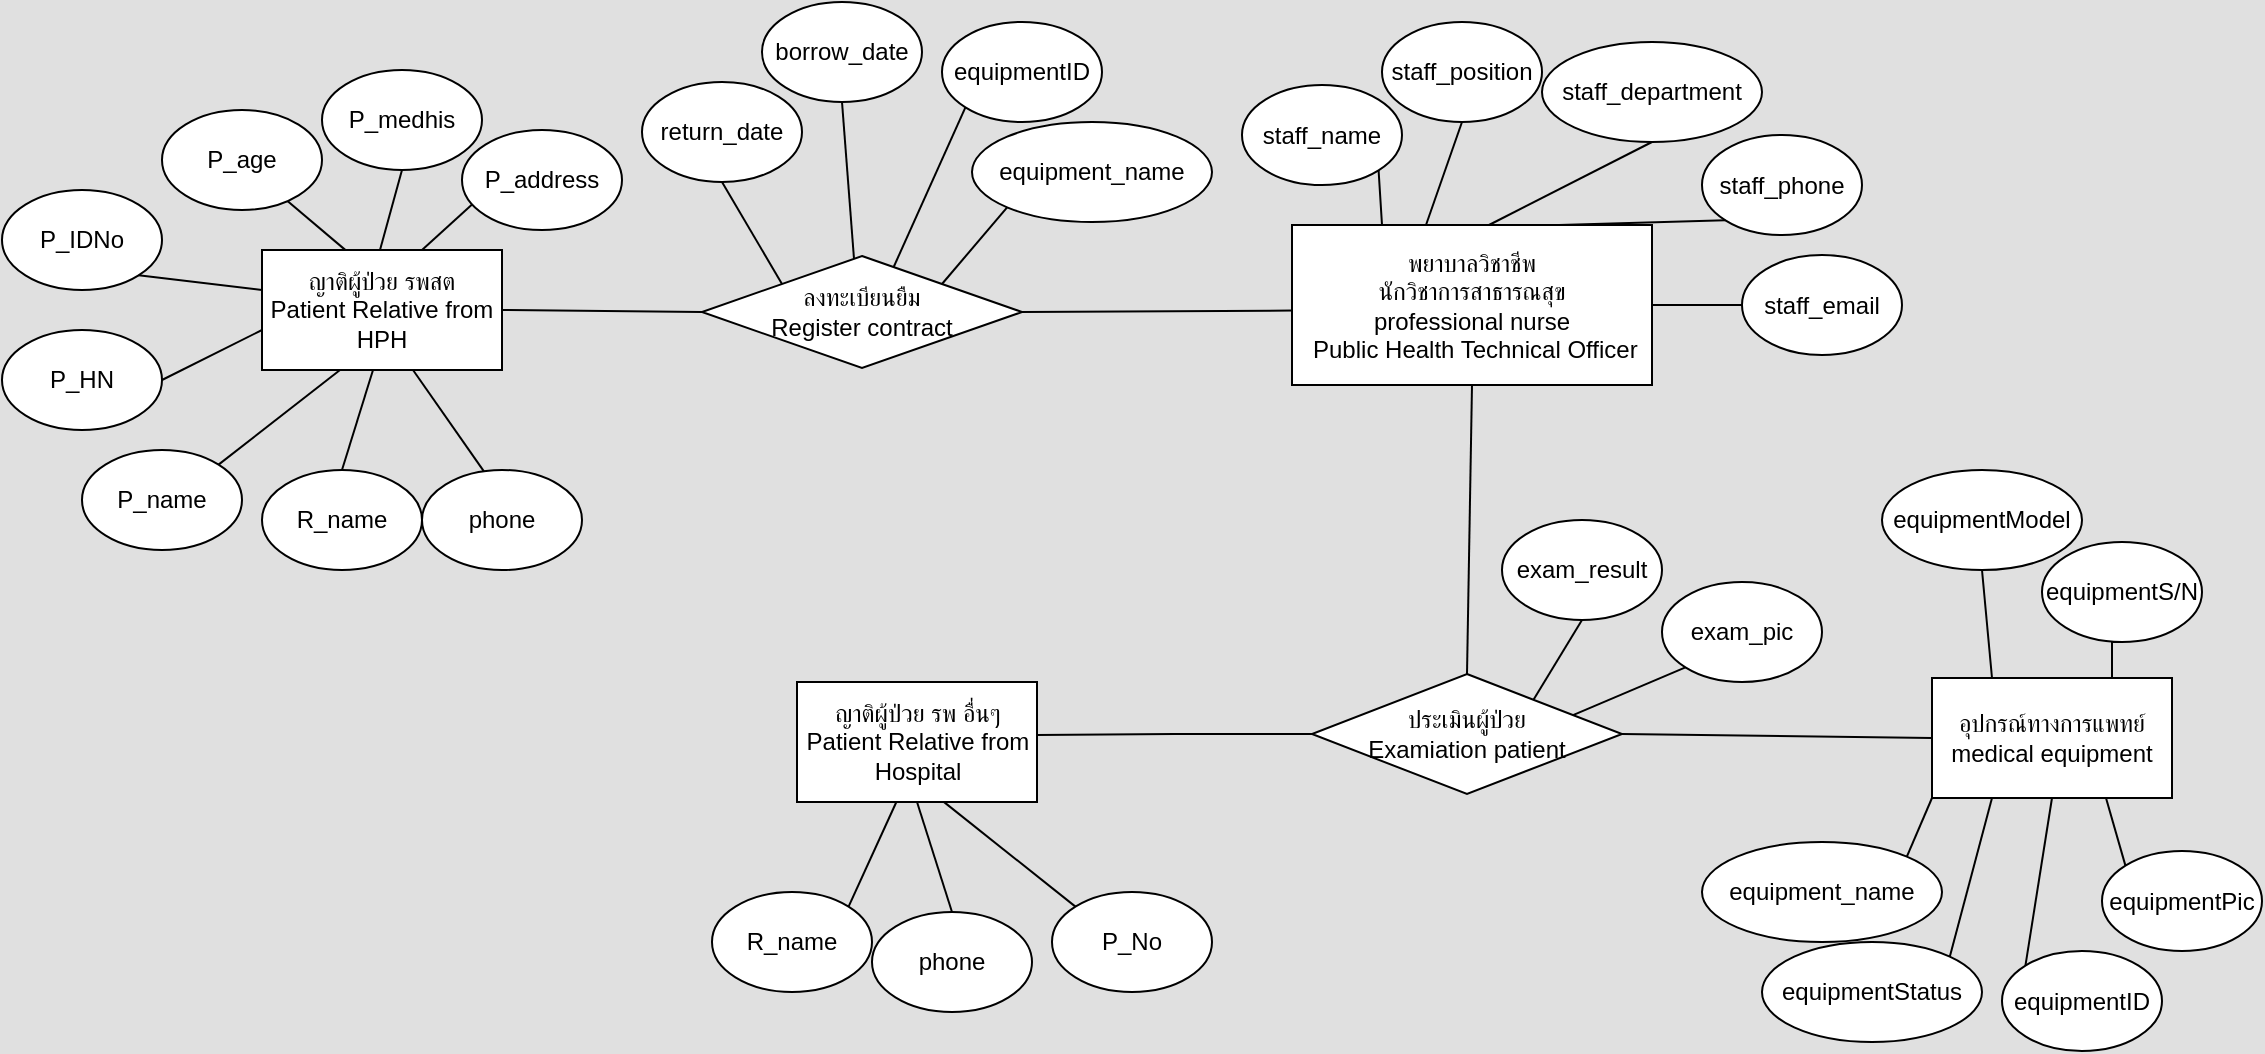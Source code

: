 <mxfile version="24.3.1" type="device">
  <diagram name="Page-1" id="AXQzxZPeRJ-sjg1GJKHG">
    <mxGraphModel dx="1313" dy="663" grid="1" gridSize="10" guides="1" tooltips="1" connect="1" arrows="1" fold="1" page="1" pageScale="1" pageWidth="1169" pageHeight="827" background="#E0E0E0" math="0" shadow="0">
      <root>
        <mxCell id="0" />
        <mxCell id="1" parent="0" />
        <mxCell id="S1GzVRRmtlZRb4Uh5KsV-54" style="rounded=0;orthogonalLoop=1;jettySize=auto;html=1;exitX=0.5;exitY=0;exitDx=0;exitDy=0;entryX=0.5;entryY=1;entryDx=0;entryDy=0;endArrow=none;endFill=0;" edge="1" parent="1" source="S1GzVRRmtlZRb4Uh5KsV-52" target="S1GzVRRmtlZRb4Uh5KsV-2">
          <mxGeometry relative="1" as="geometry" />
        </mxCell>
        <mxCell id="S1GzVRRmtlZRb4Uh5KsV-56" style="rounded=0;orthogonalLoop=1;jettySize=auto;html=1;exitX=1;exitY=0.5;exitDx=0;exitDy=0;entryX=0;entryY=0.5;entryDx=0;entryDy=0;endArrow=none;endFill=0;" edge="1" parent="1" source="S1GzVRRmtlZRb4Uh5KsV-52" target="S1GzVRRmtlZRb4Uh5KsV-6">
          <mxGeometry relative="1" as="geometry" />
        </mxCell>
        <mxCell id="S1GzVRRmtlZRb4Uh5KsV-74" value="" style="group" vertex="1" connectable="0" parent="1">
          <mxGeometry x="30" y="164" width="310" height="250" as="geometry" />
        </mxCell>
        <mxCell id="S1GzVRRmtlZRb4Uh5KsV-1" value="ญาติผู้ป่วย รพสต&lt;br&gt;Patient Relative from HPH" style="rounded=0;whiteSpace=wrap;html=1;" vertex="1" parent="S1GzVRRmtlZRb4Uh5KsV-74">
          <mxGeometry x="130" y="90" width="120" height="60" as="geometry" />
        </mxCell>
        <mxCell id="S1GzVRRmtlZRb4Uh5KsV-13" value="P_name" style="ellipse;whiteSpace=wrap;html=1;" vertex="1" parent="S1GzVRRmtlZRb4Uh5KsV-74">
          <mxGeometry x="40" y="190" width="80" height="50" as="geometry" />
        </mxCell>
        <mxCell id="S1GzVRRmtlZRb4Uh5KsV-16" value="P_HN" style="ellipse;whiteSpace=wrap;html=1;" vertex="1" parent="S1GzVRRmtlZRb4Uh5KsV-74">
          <mxGeometry y="130" width="80" height="50" as="geometry" />
        </mxCell>
        <mxCell id="S1GzVRRmtlZRb4Uh5KsV-17" value="P_IDNo" style="ellipse;whiteSpace=wrap;html=1;" vertex="1" parent="S1GzVRRmtlZRb4Uh5KsV-74">
          <mxGeometry y="60" width="80" height="50" as="geometry" />
        </mxCell>
        <mxCell id="S1GzVRRmtlZRb4Uh5KsV-19" value="P_age" style="ellipse;whiteSpace=wrap;html=1;" vertex="1" parent="S1GzVRRmtlZRb4Uh5KsV-74">
          <mxGeometry x="80" y="20" width="80" height="50" as="geometry" />
        </mxCell>
        <mxCell id="S1GzVRRmtlZRb4Uh5KsV-20" value="P_address" style="ellipse;whiteSpace=wrap;html=1;" vertex="1" parent="S1GzVRRmtlZRb4Uh5KsV-74">
          <mxGeometry x="230" y="30" width="80" height="50" as="geometry" />
        </mxCell>
        <mxCell id="S1GzVRRmtlZRb4Uh5KsV-21" value="P_medhis" style="ellipse;whiteSpace=wrap;html=1;" vertex="1" parent="S1GzVRRmtlZRb4Uh5KsV-74">
          <mxGeometry x="160" width="80" height="50" as="geometry" />
        </mxCell>
        <mxCell id="S1GzVRRmtlZRb4Uh5KsV-47" value="phone" style="ellipse;whiteSpace=wrap;html=1;" vertex="1" parent="S1GzVRRmtlZRb4Uh5KsV-74">
          <mxGeometry x="210" y="200" width="80" height="50" as="geometry" />
        </mxCell>
        <mxCell id="S1GzVRRmtlZRb4Uh5KsV-48" value="R_name" style="ellipse;whiteSpace=wrap;html=1;" vertex="1" parent="S1GzVRRmtlZRb4Uh5KsV-74">
          <mxGeometry x="130" y="200" width="80" height="50" as="geometry" />
        </mxCell>
        <mxCell id="S1GzVRRmtlZRb4Uh5KsV-62" value="" style="endArrow=none;html=1;rounded=0;exitX=0.348;exitY=0.001;exitDx=0;exitDy=0;exitPerimeter=0;entryX=0.786;entryY=0.912;entryDx=0;entryDy=0;entryPerimeter=0;" edge="1" parent="S1GzVRRmtlZRb4Uh5KsV-74" source="S1GzVRRmtlZRb4Uh5KsV-1" target="S1GzVRRmtlZRb4Uh5KsV-19">
          <mxGeometry width="50" height="50" relative="1" as="geometry">
            <mxPoint x="420" y="190" as="sourcePoint" />
            <mxPoint x="470" y="140" as="targetPoint" />
          </mxGeometry>
        </mxCell>
        <mxCell id="S1GzVRRmtlZRb4Uh5KsV-63" value="" style="endArrow=none;html=1;rounded=0;exitX=0.348;exitY=0.001;exitDx=0;exitDy=0;exitPerimeter=0;entryX=0.5;entryY=1;entryDx=0;entryDy=0;" edge="1" parent="S1GzVRRmtlZRb4Uh5KsV-74" target="S1GzVRRmtlZRb4Uh5KsV-21">
          <mxGeometry width="50" height="50" relative="1" as="geometry">
            <mxPoint x="189" y="90" as="sourcePoint" />
            <mxPoint x="160" y="66" as="targetPoint" />
          </mxGeometry>
        </mxCell>
        <mxCell id="S1GzVRRmtlZRb4Uh5KsV-64" value="" style="endArrow=none;html=1;rounded=0;exitX=0.348;exitY=0.001;exitDx=0;exitDy=0;exitPerimeter=0;entryX=0.061;entryY=0.747;entryDx=0;entryDy=0;entryPerimeter=0;" edge="1" parent="S1GzVRRmtlZRb4Uh5KsV-74" target="S1GzVRRmtlZRb4Uh5KsV-20">
          <mxGeometry width="50" height="50" relative="1" as="geometry">
            <mxPoint x="210" y="90" as="sourcePoint" />
            <mxPoint x="221" y="50" as="targetPoint" />
          </mxGeometry>
        </mxCell>
        <mxCell id="S1GzVRRmtlZRb4Uh5KsV-65" value="" style="endArrow=none;html=1;rounded=0;exitX=0.348;exitY=0.001;exitDx=0;exitDy=0;exitPerimeter=0;entryX=1;entryY=1;entryDx=0;entryDy=0;" edge="1" parent="S1GzVRRmtlZRb4Uh5KsV-74" target="S1GzVRRmtlZRb4Uh5KsV-17">
          <mxGeometry width="50" height="50" relative="1" as="geometry">
            <mxPoint x="130" y="110" as="sourcePoint" />
            <mxPoint x="101" y="86" as="targetPoint" />
          </mxGeometry>
        </mxCell>
        <mxCell id="S1GzVRRmtlZRb4Uh5KsV-66" value="" style="endArrow=none;html=1;rounded=0;exitX=0.348;exitY=0.001;exitDx=0;exitDy=0;exitPerimeter=0;entryX=1;entryY=0.5;entryDx=0;entryDy=0;" edge="1" parent="S1GzVRRmtlZRb4Uh5KsV-74" target="S1GzVRRmtlZRb4Uh5KsV-16">
          <mxGeometry width="50" height="50" relative="1" as="geometry">
            <mxPoint x="130" y="130" as="sourcePoint" />
            <mxPoint x="101" y="106" as="targetPoint" />
          </mxGeometry>
        </mxCell>
        <mxCell id="S1GzVRRmtlZRb4Uh5KsV-67" value="" style="endArrow=none;html=1;rounded=0;exitX=0.348;exitY=0.001;exitDx=0;exitDy=0;exitPerimeter=0;entryX=1;entryY=0;entryDx=0;entryDy=0;" edge="1" parent="S1GzVRRmtlZRb4Uh5KsV-74" target="S1GzVRRmtlZRb4Uh5KsV-13">
          <mxGeometry width="50" height="50" relative="1" as="geometry">
            <mxPoint x="169" y="150" as="sourcePoint" />
            <mxPoint x="140" y="126" as="targetPoint" />
          </mxGeometry>
        </mxCell>
        <mxCell id="S1GzVRRmtlZRb4Uh5KsV-68" value="" style="endArrow=none;html=1;rounded=0;exitX=0.5;exitY=0;exitDx=0;exitDy=0;entryX=0.786;entryY=0.912;entryDx=0;entryDy=0;entryPerimeter=0;" edge="1" parent="S1GzVRRmtlZRb4Uh5KsV-74" source="S1GzVRRmtlZRb4Uh5KsV-48">
          <mxGeometry width="50" height="50" relative="1" as="geometry">
            <mxPoint x="214.5" y="174" as="sourcePoint" />
            <mxPoint x="185.5" y="150" as="targetPoint" />
          </mxGeometry>
        </mxCell>
        <mxCell id="S1GzVRRmtlZRb4Uh5KsV-69" value="" style="endArrow=none;html=1;rounded=0;exitX=0.387;exitY=0.014;exitDx=0;exitDy=0;exitPerimeter=0;entryX=0.786;entryY=0.912;entryDx=0;entryDy=0;entryPerimeter=0;" edge="1" parent="S1GzVRRmtlZRb4Uh5KsV-74" source="S1GzVRRmtlZRb4Uh5KsV-47">
          <mxGeometry width="50" height="50" relative="1" as="geometry">
            <mxPoint x="234.5" y="174" as="sourcePoint" />
            <mxPoint x="205.5" y="150" as="targetPoint" />
          </mxGeometry>
        </mxCell>
        <mxCell id="S1GzVRRmtlZRb4Uh5KsV-75" value="" style="group" vertex="1" connectable="0" parent="1">
          <mxGeometry x="350" y="130" width="285" height="183" as="geometry" />
        </mxCell>
        <mxCell id="S1GzVRRmtlZRb4Uh5KsV-10" value="ลงทะเบียนยืม&lt;br&gt;Register contract" style="rhombus;whiteSpace=wrap;html=1;" vertex="1" parent="S1GzVRRmtlZRb4Uh5KsV-75">
          <mxGeometry x="30" y="127" width="160" height="56" as="geometry" />
        </mxCell>
        <mxCell id="S1GzVRRmtlZRb4Uh5KsV-23" value="borrow_date" style="ellipse;whiteSpace=wrap;html=1;" vertex="1" parent="S1GzVRRmtlZRb4Uh5KsV-75">
          <mxGeometry x="60" width="80" height="50" as="geometry" />
        </mxCell>
        <mxCell id="S1GzVRRmtlZRb4Uh5KsV-24" value="return_date" style="ellipse;whiteSpace=wrap;html=1;" vertex="1" parent="S1GzVRRmtlZRb4Uh5KsV-75">
          <mxGeometry y="40" width="80" height="50" as="geometry" />
        </mxCell>
        <mxCell id="S1GzVRRmtlZRb4Uh5KsV-31" value="equipmentID" style="ellipse;whiteSpace=wrap;html=1;" vertex="1" parent="S1GzVRRmtlZRb4Uh5KsV-75">
          <mxGeometry x="150" y="10" width="80" height="50" as="geometry" />
        </mxCell>
        <mxCell id="S1GzVRRmtlZRb4Uh5KsV-32" value="equipment_name" style="ellipse;whiteSpace=wrap;html=1;" vertex="1" parent="S1GzVRRmtlZRb4Uh5KsV-75">
          <mxGeometry x="165" y="60" width="120" height="50" as="geometry" />
        </mxCell>
        <mxCell id="S1GzVRRmtlZRb4Uh5KsV-70" value="" style="endArrow=none;html=1;rounded=0;exitX=1;exitY=0;exitDx=0;exitDy=0;entryX=0;entryY=1;entryDx=0;entryDy=0;" edge="1" parent="S1GzVRRmtlZRb4Uh5KsV-75" source="S1GzVRRmtlZRb4Uh5KsV-10" target="S1GzVRRmtlZRb4Uh5KsV-32">
          <mxGeometry width="50" height="50" relative="1" as="geometry">
            <mxPoint x="150" y="140" as="sourcePoint" />
            <mxPoint x="175" y="117" as="targetPoint" />
          </mxGeometry>
        </mxCell>
        <mxCell id="S1GzVRRmtlZRb4Uh5KsV-71" value="" style="endArrow=none;html=1;rounded=0;exitX=0.599;exitY=0.098;exitDx=0;exitDy=0;exitPerimeter=0;entryX=0;entryY=1;entryDx=0;entryDy=0;" edge="1" parent="S1GzVRRmtlZRb4Uh5KsV-75" source="S1GzVRRmtlZRb4Uh5KsV-10" target="S1GzVRRmtlZRb4Uh5KsV-31">
          <mxGeometry width="50" height="50" relative="1" as="geometry">
            <mxPoint x="125" y="133" as="sourcePoint" />
            <mxPoint x="150" y="110" as="targetPoint" />
          </mxGeometry>
        </mxCell>
        <mxCell id="S1GzVRRmtlZRb4Uh5KsV-72" value="" style="endArrow=none;html=1;rounded=0;exitX=0.475;exitY=0.025;exitDx=0;exitDy=0;exitPerimeter=0;entryX=0.5;entryY=1;entryDx=0;entryDy=0;" edge="1" parent="S1GzVRRmtlZRb4Uh5KsV-75" source="S1GzVRRmtlZRb4Uh5KsV-10" target="S1GzVRRmtlZRb4Uh5KsV-23">
          <mxGeometry width="50" height="50" relative="1" as="geometry">
            <mxPoint x="104" y="130" as="sourcePoint" />
            <mxPoint x="140" y="51" as="targetPoint" />
          </mxGeometry>
        </mxCell>
        <mxCell id="S1GzVRRmtlZRb4Uh5KsV-73" value="" style="endArrow=none;html=1;rounded=0;exitX=0;exitY=0;exitDx=0;exitDy=0;entryX=0.5;entryY=1;entryDx=0;entryDy=0;" edge="1" parent="S1GzVRRmtlZRb4Uh5KsV-75" source="S1GzVRRmtlZRb4Uh5KsV-10" target="S1GzVRRmtlZRb4Uh5KsV-24">
          <mxGeometry width="50" height="50" relative="1" as="geometry">
            <mxPoint x="60" y="140" as="sourcePoint" />
            <mxPoint x="96" y="61" as="targetPoint" />
          </mxGeometry>
        </mxCell>
        <mxCell id="S1GzVRRmtlZRb4Uh5KsV-53" value="exam_result" style="ellipse;whiteSpace=wrap;html=1;" vertex="1" parent="1">
          <mxGeometry x="780" y="389" width="80" height="50" as="geometry" />
        </mxCell>
        <mxCell id="S1GzVRRmtlZRb4Uh5KsV-57" style="rounded=0;orthogonalLoop=1;jettySize=auto;html=1;exitX=0.5;exitY=1;exitDx=0;exitDy=0;entryX=0.715;entryY=0.212;entryDx=0;entryDy=0;entryPerimeter=0;endArrow=none;endFill=0;" edge="1" parent="1" source="S1GzVRRmtlZRb4Uh5KsV-53" target="S1GzVRRmtlZRb4Uh5KsV-52">
          <mxGeometry relative="1" as="geometry" />
        </mxCell>
        <mxCell id="S1GzVRRmtlZRb4Uh5KsV-95" value="" style="endArrow=none;html=1;rounded=0;exitX=1;exitY=0.5;exitDx=0;exitDy=0;entryX=0;entryY=0.5;entryDx=0;entryDy=0;" edge="1" parent="1" source="S1GzVRRmtlZRb4Uh5KsV-1" target="S1GzVRRmtlZRb4Uh5KsV-10">
          <mxGeometry width="50" height="50" relative="1" as="geometry">
            <mxPoint x="660" y="330" as="sourcePoint" />
            <mxPoint x="710" y="280" as="targetPoint" />
          </mxGeometry>
        </mxCell>
        <mxCell id="S1GzVRRmtlZRb4Uh5KsV-96" value="" style="endArrow=none;html=1;rounded=0;exitX=1;exitY=0.5;exitDx=0;exitDy=0;entryX=0.002;entryY=0.535;entryDx=0;entryDy=0;entryPerimeter=0;" edge="1" parent="1" source="S1GzVRRmtlZRb4Uh5KsV-10" target="S1GzVRRmtlZRb4Uh5KsV-2">
          <mxGeometry width="50" height="50" relative="1" as="geometry">
            <mxPoint x="370" y="340" as="sourcePoint" />
            <mxPoint x="670" y="285" as="targetPoint" />
          </mxGeometry>
        </mxCell>
        <mxCell id="S1GzVRRmtlZRb4Uh5KsV-97" value="" style="group" vertex="1" connectable="0" parent="1">
          <mxGeometry x="385" y="470" width="250" height="165" as="geometry" />
        </mxCell>
        <mxCell id="S1GzVRRmtlZRb4Uh5KsV-3" value="ญาติผู้ป่วย รพ อื่นๆ&lt;br&gt;Patient Relative from&lt;br&gt;Hospital" style="rounded=0;whiteSpace=wrap;html=1;" vertex="1" parent="S1GzVRRmtlZRb4Uh5KsV-97">
          <mxGeometry x="42.5" width="120" height="60" as="geometry" />
        </mxCell>
        <mxCell id="S1GzVRRmtlZRb4Uh5KsV-46" value="P_No" style="ellipse;whiteSpace=wrap;html=1;" vertex="1" parent="S1GzVRRmtlZRb4Uh5KsV-97">
          <mxGeometry x="170" y="105" width="80" height="50" as="geometry" />
        </mxCell>
        <mxCell id="S1GzVRRmtlZRb4Uh5KsV-50" value="R_name" style="ellipse;whiteSpace=wrap;html=1;" vertex="1" parent="S1GzVRRmtlZRb4Uh5KsV-97">
          <mxGeometry y="105" width="80" height="50" as="geometry" />
        </mxCell>
        <mxCell id="S1GzVRRmtlZRb4Uh5KsV-51" value="phone" style="ellipse;whiteSpace=wrap;html=1;" vertex="1" parent="S1GzVRRmtlZRb4Uh5KsV-97">
          <mxGeometry x="80" y="115" width="80" height="50" as="geometry" />
        </mxCell>
        <mxCell id="S1GzVRRmtlZRb4Uh5KsV-89" style="rounded=0;orthogonalLoop=1;jettySize=auto;html=1;exitX=0.415;exitY=0.996;exitDx=0;exitDy=0;entryX=1;entryY=0;entryDx=0;entryDy=0;endArrow=none;endFill=0;exitPerimeter=0;" edge="1" parent="S1GzVRRmtlZRb4Uh5KsV-97" source="S1GzVRRmtlZRb4Uh5KsV-3" target="S1GzVRRmtlZRb4Uh5KsV-50">
          <mxGeometry relative="1" as="geometry">
            <mxPoint x="106" y="80" as="sourcePoint" />
            <mxPoint x="40" y="114" as="targetPoint" />
          </mxGeometry>
        </mxCell>
        <mxCell id="S1GzVRRmtlZRb4Uh5KsV-90" style="rounded=0;orthogonalLoop=1;jettySize=auto;html=1;exitX=0.5;exitY=1;exitDx=0;exitDy=0;entryX=0.5;entryY=0;entryDx=0;entryDy=0;endArrow=none;endFill=0;" edge="1" parent="S1GzVRRmtlZRb4Uh5KsV-97" source="S1GzVRRmtlZRb4Uh5KsV-3" target="S1GzVRRmtlZRb4Uh5KsV-51">
          <mxGeometry relative="1" as="geometry">
            <mxPoint x="131" y="83" as="sourcePoint" />
            <mxPoint x="109" y="115" as="targetPoint" />
          </mxGeometry>
        </mxCell>
        <mxCell id="S1GzVRRmtlZRb4Uh5KsV-91" style="rounded=0;orthogonalLoop=1;jettySize=auto;html=1;exitX=0.613;exitY=1.001;exitDx=0;exitDy=0;entryX=0;entryY=0;entryDx=0;entryDy=0;endArrow=none;endFill=0;exitPerimeter=0;" edge="1" parent="S1GzVRRmtlZRb4Uh5KsV-97" source="S1GzVRRmtlZRb4Uh5KsV-3" target="S1GzVRRmtlZRb4Uh5KsV-46">
          <mxGeometry relative="1" as="geometry">
            <mxPoint x="120" y="80" as="sourcePoint" />
            <mxPoint x="140" y="115" as="targetPoint" />
          </mxGeometry>
        </mxCell>
        <mxCell id="S1GzVRRmtlZRb4Uh5KsV-2" value="พยาบาลวิชาชีพ&lt;br&gt;นักวิชาการสาธารณสุข&lt;br&gt;professional nurse&lt;br&gt;&amp;nbsp;Public Health Technical Officer" style="rounded=0;whiteSpace=wrap;html=1;" vertex="1" parent="1">
          <mxGeometry x="675" y="241.5" width="180" height="80" as="geometry" />
        </mxCell>
        <mxCell id="S1GzVRRmtlZRb4Uh5KsV-26" value="staff_name" style="ellipse;whiteSpace=wrap;html=1;" vertex="1" parent="1">
          <mxGeometry x="650" y="171.5" width="80" height="50" as="geometry" />
        </mxCell>
        <mxCell id="S1GzVRRmtlZRb4Uh5KsV-27" value="staff_position" style="ellipse;whiteSpace=wrap;html=1;" vertex="1" parent="1">
          <mxGeometry x="720" y="140" width="80" height="50" as="geometry" />
        </mxCell>
        <mxCell id="S1GzVRRmtlZRb4Uh5KsV-28" value="staff_department" style="ellipse;whiteSpace=wrap;html=1;" vertex="1" parent="1">
          <mxGeometry x="800" y="150" width="110" height="50" as="geometry" />
        </mxCell>
        <mxCell id="S1GzVRRmtlZRb4Uh5KsV-29" value="staff_phone" style="ellipse;whiteSpace=wrap;html=1;" vertex="1" parent="1">
          <mxGeometry x="880" y="196.5" width="80" height="50" as="geometry" />
        </mxCell>
        <mxCell id="S1GzVRRmtlZRb4Uh5KsV-30" value="staff_email" style="ellipse;whiteSpace=wrap;html=1;" vertex="1" parent="1">
          <mxGeometry x="900" y="256.5" width="80" height="50" as="geometry" />
        </mxCell>
        <mxCell id="S1GzVRRmtlZRb4Uh5KsV-76" style="rounded=0;orthogonalLoop=1;jettySize=auto;html=1;exitX=1;exitY=1;exitDx=0;exitDy=0;endArrow=none;endFill=0;entryX=0.25;entryY=0;entryDx=0;entryDy=0;" edge="1" parent="1" source="S1GzVRRmtlZRb4Uh5KsV-26" target="S1GzVRRmtlZRb4Uh5KsV-2">
          <mxGeometry relative="1" as="geometry">
            <mxPoint x="455" y="276.5" as="sourcePoint" />
            <mxPoint x="685" y="287.5" as="targetPoint" />
          </mxGeometry>
        </mxCell>
        <mxCell id="S1GzVRRmtlZRb4Uh5KsV-77" style="rounded=0;orthogonalLoop=1;jettySize=auto;html=1;exitX=0.5;exitY=1;exitDx=0;exitDy=0;endArrow=none;endFill=0;entryX=0.25;entryY=0;entryDx=0;entryDy=0;" edge="1" parent="1" source="S1GzVRRmtlZRb4Uh5KsV-27">
          <mxGeometry relative="1" as="geometry">
            <mxPoint x="675" y="204.5" as="sourcePoint" />
            <mxPoint x="742" y="241.5" as="targetPoint" />
          </mxGeometry>
        </mxCell>
        <mxCell id="S1GzVRRmtlZRb4Uh5KsV-78" style="rounded=0;orthogonalLoop=1;jettySize=auto;html=1;exitX=0.5;exitY=1;exitDx=0;exitDy=0;endArrow=none;endFill=0;entryX=0.25;entryY=0;entryDx=0;entryDy=0;" edge="1" parent="1" source="S1GzVRRmtlZRb4Uh5KsV-28">
          <mxGeometry relative="1" as="geometry">
            <mxPoint x="736.5" y="171.5" as="sourcePoint" />
            <mxPoint x="773.5" y="241.5" as="targetPoint" />
          </mxGeometry>
        </mxCell>
        <mxCell id="S1GzVRRmtlZRb4Uh5KsV-79" style="rounded=0;orthogonalLoop=1;jettySize=auto;html=1;exitX=0;exitY=1;exitDx=0;exitDy=0;endArrow=none;endFill=0;entryX=0.25;entryY=0;entryDx=0;entryDy=0;" edge="1" parent="1" source="S1GzVRRmtlZRb4Uh5KsV-29">
          <mxGeometry relative="1" as="geometry">
            <mxPoint x="855" y="181.5" as="sourcePoint" />
            <mxPoint x="808.5" y="241.5" as="targetPoint" />
          </mxGeometry>
        </mxCell>
        <mxCell id="S1GzVRRmtlZRb4Uh5KsV-80" style="rounded=0;orthogonalLoop=1;jettySize=auto;html=1;exitX=0;exitY=0.5;exitDx=0;exitDy=0;endArrow=none;endFill=0;entryX=0.25;entryY=0;entryDx=0;entryDy=0;" edge="1" parent="1" source="S1GzVRRmtlZRb4Uh5KsV-30">
          <mxGeometry relative="1" as="geometry">
            <mxPoint x="901.5" y="221.5" as="sourcePoint" />
            <mxPoint x="855" y="281.5" as="targetPoint" />
          </mxGeometry>
        </mxCell>
        <mxCell id="S1GzVRRmtlZRb4Uh5KsV-98" style="edgeStyle=orthogonalEdgeStyle;rounded=0;orthogonalLoop=1;jettySize=auto;html=1;exitX=0;exitY=0.5;exitDx=0;exitDy=0;entryX=0.996;entryY=0.441;entryDx=0;entryDy=0;entryPerimeter=0;endArrow=none;endFill=0;" edge="1" parent="1" source="S1GzVRRmtlZRb4Uh5KsV-52" target="S1GzVRRmtlZRb4Uh5KsV-3">
          <mxGeometry relative="1" as="geometry" />
        </mxCell>
        <mxCell id="S1GzVRRmtlZRb4Uh5KsV-105" style="rounded=0;orthogonalLoop=1;jettySize=auto;html=1;exitX=1;exitY=0;exitDx=0;exitDy=0;entryX=0.25;entryY=1;entryDx=0;entryDy=0;endArrow=none;endFill=0;" edge="1" parent="1" source="S1GzVRRmtlZRb4Uh5KsV-36" target="S1GzVRRmtlZRb4Uh5KsV-6">
          <mxGeometry relative="1" as="geometry" />
        </mxCell>
        <mxCell id="S1GzVRRmtlZRb4Uh5KsV-36" value="equipmentStatus" style="ellipse;whiteSpace=wrap;html=1;" vertex="1" parent="1">
          <mxGeometry x="910" y="600" width="110" height="50" as="geometry" />
        </mxCell>
        <mxCell id="S1GzVRRmtlZRb4Uh5KsV-6" value="อุปกรณ์ทางการแพทย์&lt;div&gt;medical equipment&lt;/div&gt;" style="rounded=0;whiteSpace=wrap;html=1;" vertex="1" parent="1">
          <mxGeometry x="995" y="468" width="120" height="60" as="geometry" />
        </mxCell>
        <mxCell id="S1GzVRRmtlZRb4Uh5KsV-109" style="rounded=0;orthogonalLoop=1;jettySize=auto;html=1;exitX=1;exitY=0;exitDx=0;exitDy=0;entryX=0;entryY=1;entryDx=0;entryDy=0;endArrow=none;endFill=0;" edge="1" parent="1" source="S1GzVRRmtlZRb4Uh5KsV-35" target="S1GzVRRmtlZRb4Uh5KsV-6">
          <mxGeometry relative="1" as="geometry" />
        </mxCell>
        <mxCell id="S1GzVRRmtlZRb4Uh5KsV-35" value="equipment_name" style="ellipse;whiteSpace=wrap;html=1;" vertex="1" parent="1">
          <mxGeometry x="880" y="550" width="120" height="50" as="geometry" />
        </mxCell>
        <mxCell id="S1GzVRRmtlZRb4Uh5KsV-39" value="equipmentPic" style="ellipse;whiteSpace=wrap;html=1;" vertex="1" parent="1">
          <mxGeometry x="1080" y="554.5" width="80" height="50" as="geometry" />
        </mxCell>
        <mxCell id="S1GzVRRmtlZRb4Uh5KsV-110" style="rounded=0;orthogonalLoop=1;jettySize=auto;html=1;exitX=0.5;exitY=1;exitDx=0;exitDy=0;entryX=0.25;entryY=0;entryDx=0;entryDy=0;endArrow=none;endFill=0;" edge="1" parent="1" source="S1GzVRRmtlZRb4Uh5KsV-41" target="S1GzVRRmtlZRb4Uh5KsV-6">
          <mxGeometry relative="1" as="geometry" />
        </mxCell>
        <mxCell id="S1GzVRRmtlZRb4Uh5KsV-41" value="equipmentModel" style="ellipse;whiteSpace=wrap;html=1;" vertex="1" parent="1">
          <mxGeometry x="970" y="364" width="100" height="50" as="geometry" />
        </mxCell>
        <mxCell id="S1GzVRRmtlZRb4Uh5KsV-111" style="edgeStyle=orthogonalEdgeStyle;rounded=0;orthogonalLoop=1;jettySize=auto;html=1;exitX=0.5;exitY=1;exitDx=0;exitDy=0;entryX=0.75;entryY=0;entryDx=0;entryDy=0;endArrow=none;endFill=0;" edge="1" parent="1" source="S1GzVRRmtlZRb4Uh5KsV-40" target="S1GzVRRmtlZRb4Uh5KsV-6">
          <mxGeometry relative="1" as="geometry" />
        </mxCell>
        <mxCell id="S1GzVRRmtlZRb4Uh5KsV-40" value="equipmentS/N" style="ellipse;whiteSpace=wrap;html=1;" vertex="1" parent="1">
          <mxGeometry x="1050" y="400" width="80" height="50" as="geometry" />
        </mxCell>
        <mxCell id="S1GzVRRmtlZRb4Uh5KsV-52" value="ประเมินผู้ป่วย&lt;br&gt;Examiation patient" style="rhombus;whiteSpace=wrap;html=1;" vertex="1" parent="1">
          <mxGeometry x="685" y="466" width="155" height="60" as="geometry" />
        </mxCell>
        <mxCell id="S1GzVRRmtlZRb4Uh5KsV-59" value="exam_pic" style="ellipse;whiteSpace=wrap;html=1;" vertex="1" parent="1">
          <mxGeometry x="860" y="420" width="80" height="50" as="geometry" />
        </mxCell>
        <mxCell id="S1GzVRRmtlZRb4Uh5KsV-82" style="rounded=0;orthogonalLoop=1;jettySize=auto;html=1;exitX=0;exitY=1;exitDx=0;exitDy=0;entryX=0.842;entryY=0.343;entryDx=0;entryDy=0;entryPerimeter=0;endArrow=none;endFill=0;" edge="1" parent="1" source="S1GzVRRmtlZRb4Uh5KsV-59" target="S1GzVRRmtlZRb4Uh5KsV-52">
          <mxGeometry relative="1" as="geometry">
            <mxPoint x="886" y="480" as="sourcePoint" />
            <mxPoint x="820" y="514" as="targetPoint" />
          </mxGeometry>
        </mxCell>
        <mxCell id="S1GzVRRmtlZRb4Uh5KsV-107" style="rounded=0;orthogonalLoop=1;jettySize=auto;html=1;exitX=0;exitY=0;exitDx=0;exitDy=0;entryX=0.5;entryY=1;entryDx=0;entryDy=0;endArrow=none;endFill=0;" edge="1" parent="1" source="S1GzVRRmtlZRb4Uh5KsV-34" target="S1GzVRRmtlZRb4Uh5KsV-6">
          <mxGeometry relative="1" as="geometry" />
        </mxCell>
        <mxCell id="S1GzVRRmtlZRb4Uh5KsV-34" value="equipmentID" style="ellipse;whiteSpace=wrap;html=1;" vertex="1" parent="1">
          <mxGeometry x="1030" y="604.5" width="80" height="50" as="geometry" />
        </mxCell>
        <mxCell id="S1GzVRRmtlZRb4Uh5KsV-108" style="rounded=0;orthogonalLoop=1;jettySize=auto;html=1;exitX=0;exitY=0;exitDx=0;exitDy=0;entryX=0.725;entryY=1;entryDx=0;entryDy=0;entryPerimeter=0;endArrow=none;endFill=0;" edge="1" parent="1" source="S1GzVRRmtlZRb4Uh5KsV-39" target="S1GzVRRmtlZRb4Uh5KsV-6">
          <mxGeometry relative="1" as="geometry" />
        </mxCell>
      </root>
    </mxGraphModel>
  </diagram>
</mxfile>
